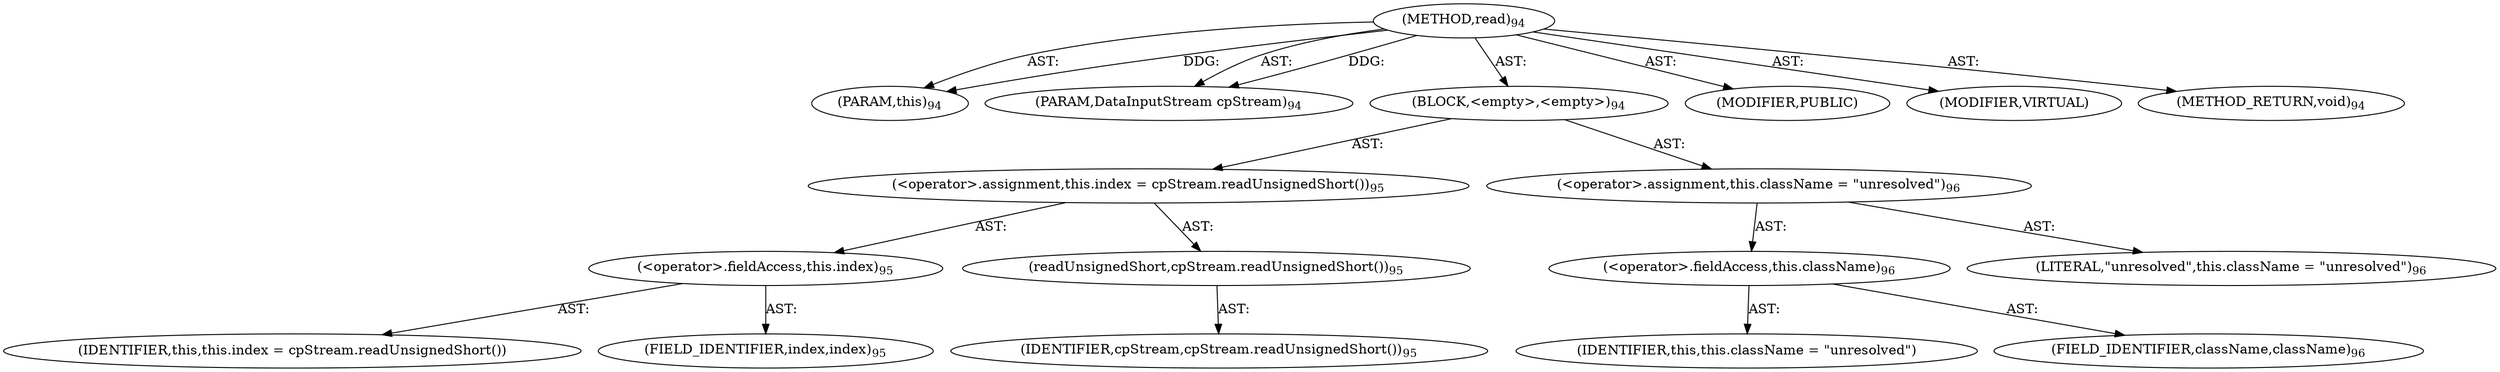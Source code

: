 digraph "read" {  
"111669149697" [label = <(METHOD,read)<SUB>94</SUB>> ]
"115964116993" [label = <(PARAM,this)<SUB>94</SUB>> ]
"115964116994" [label = <(PARAM,DataInputStream cpStream)<SUB>94</SUB>> ]
"25769803777" [label = <(BLOCK,&lt;empty&gt;,&lt;empty&gt;)<SUB>94</SUB>> ]
"30064771073" [label = <(&lt;operator&gt;.assignment,this.index = cpStream.readUnsignedShort())<SUB>95</SUB>> ]
"30064771074" [label = <(&lt;operator&gt;.fieldAccess,this.index)<SUB>95</SUB>> ]
"68719476738" [label = <(IDENTIFIER,this,this.index = cpStream.readUnsignedShort())> ]
"55834574848" [label = <(FIELD_IDENTIFIER,index,index)<SUB>95</SUB>> ]
"30064771075" [label = <(readUnsignedShort,cpStream.readUnsignedShort())<SUB>95</SUB>> ]
"68719476739" [label = <(IDENTIFIER,cpStream,cpStream.readUnsignedShort())<SUB>95</SUB>> ]
"30064771076" [label = <(&lt;operator&gt;.assignment,this.className = &quot;unresolved&quot;)<SUB>96</SUB>> ]
"30064771077" [label = <(&lt;operator&gt;.fieldAccess,this.className)<SUB>96</SUB>> ]
"68719476740" [label = <(IDENTIFIER,this,this.className = &quot;unresolved&quot;)> ]
"55834574849" [label = <(FIELD_IDENTIFIER,className,className)<SUB>96</SUB>> ]
"90194313217" [label = <(LITERAL,&quot;unresolved&quot;,this.className = &quot;unresolved&quot;)<SUB>96</SUB>> ]
"133143986180" [label = <(MODIFIER,PUBLIC)> ]
"133143986181" [label = <(MODIFIER,VIRTUAL)> ]
"128849018881" [label = <(METHOD_RETURN,void)<SUB>94</SUB>> ]
  "111669149697" -> "115964116993"  [ label = "AST: "] 
  "111669149697" -> "115964116994"  [ label = "AST: "] 
  "111669149697" -> "25769803777"  [ label = "AST: "] 
  "111669149697" -> "133143986180"  [ label = "AST: "] 
  "111669149697" -> "133143986181"  [ label = "AST: "] 
  "111669149697" -> "128849018881"  [ label = "AST: "] 
  "25769803777" -> "30064771073"  [ label = "AST: "] 
  "25769803777" -> "30064771076"  [ label = "AST: "] 
  "30064771073" -> "30064771074"  [ label = "AST: "] 
  "30064771073" -> "30064771075"  [ label = "AST: "] 
  "30064771074" -> "68719476738"  [ label = "AST: "] 
  "30064771074" -> "55834574848"  [ label = "AST: "] 
  "30064771075" -> "68719476739"  [ label = "AST: "] 
  "30064771076" -> "30064771077"  [ label = "AST: "] 
  "30064771076" -> "90194313217"  [ label = "AST: "] 
  "30064771077" -> "68719476740"  [ label = "AST: "] 
  "30064771077" -> "55834574849"  [ label = "AST: "] 
  "111669149697" -> "115964116993"  [ label = "DDG: "] 
  "111669149697" -> "115964116994"  [ label = "DDG: "] 
}
